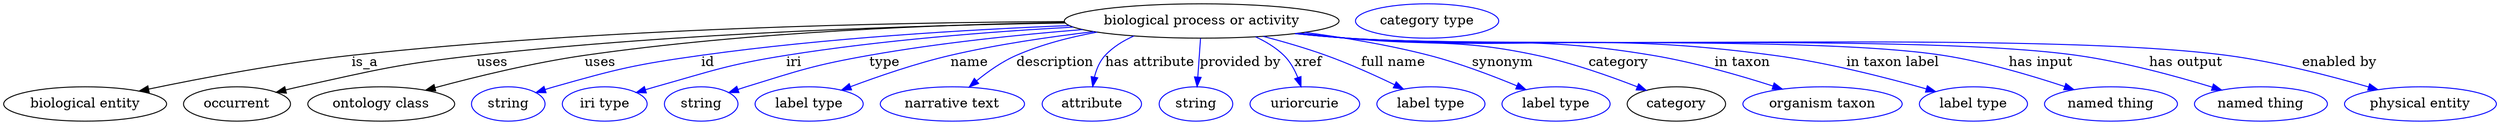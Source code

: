 digraph {
	graph [bb="0,0,2607.4,123"];
	node [label="\N"];
	"biological process or activity"	[height=0.5,
		label="biological process or activity",
		pos="1252.1,105",
		width=3.9899];
	"biological entity"	[height=0.5,
		pos="85.142,18",
		width=2.3651];
	"biological process or activity" -> "biological entity"	[label=is_a,
		lp="378.14,61.5",
		pos="e,141.72,31.52 1108.3,104.38 932.28,103.45 625.48,97.323 364.14,69 290.88,61.06 207.85,45.298 151.56,33.584"];
	occurrent	[height=0.5,
		pos="244.14,18",
		width=1.5526];
	"biological process or activity" -> occurrent	[label=uses,
		lp="511.64,61.5",
		pos="e,285.28,30.292 1109.4,102.9 956.89,100.43 708.27,92.733 495.14,69 411.7,59.708 391.15,53.97 309.14,36 304.54,34.992 299.78,33.879 \
295.01,32.72"];
	"ontology class"	[height=0.5,
		pos="395.14,18",
		width=2.1304];
	"biological process or activity" -> "ontology class"	[label=uses,
		lp="625.64,61.5",
		pos="e,441.87,32.414 1109.1,103.37 978.29,101.1 779.86,93.397 609.14,69 555.01,61.263 494.4,46.515 451.55,35.033"];
	id	[color=blue,
		height=0.5,
		label=string,
		pos="528.14,18",
		width=1.0652];
	"biological process or activity" -> id	[color=blue,
		label=id,
		lp="740.14,61.5",
		pos="e,557.13,29.966 1114.2,99.947 1009.3,95.597 861.63,86.747 733.14,69 662.51,59.244 644.79,55.278 576.14,36 573.04,35.128 569.84,34.158 \
566.64,33.138",
		style=solid];
	iri	[color=blue,
		height=0.5,
		label="iri type",
		pos="629.14,18",
		width=1.2277];
	"biological process or activity" -> iri	[color=blue,
		label=iri,
		lp="827.14,61.5",
		pos="e,662.69,29.97 1117.9,98.602 1032,93.808 918.55,84.976 819.14,69 767.98,60.777 710.63,44.705 672.45,32.996",
		style=solid];
	type	[color=blue,
		height=0.5,
		label=string,
		pos="730.14,18",
		width=1.0652];
	"biological process or activity" -> type	[color=blue,
		label=type,
		lp="921.14,61.5",
		pos="e,759.08,29.953 1127.4,96.026 1061.1,90.626 978.31,82.044 905.14,69 847.31,58.689 833.27,53.344 777.14,36 774.38,35.147 771.55,34.229 \
768.7,33.277",
		style=solid];
	name	[color=blue,
		height=0.5,
		label="label type",
		pos="843.14,18",
		width=1.5707];
	"biological process or activity" -> name	[color=blue,
		label=name,
		lp="1009.1,61.5",
		pos="e,876.51,32.545 1139,93.896 1092.2,88.443 1037.7,80.422 989.14,69 953.64,60.646 914.62,47.041 885.86,36.13",
		style=solid];
	description	[color=blue,
		height=0.5,
		label="narrative text",
		pos="993.14,18",
		width=2.0943];
	"biological process or activity" -> description	[color=blue,
		label=description,
		lp="1098.6,61.5",
		pos="e,1010.1,35.762 1141.7,93.417 1113.6,88.232 1084.1,80.507 1058.1,69 1043.6,62.549 1029.3,52.19 1017.9,42.57",
		style=solid];
	"has attribute"	[color=blue,
		height=0.5,
		label=attribute,
		pos="1138.1,18",
		width=1.4443];
	"biological process or activity" -> "has attribute"	[color=blue,
		label="has attribute",
		lp="1198.1,61.5",
		pos="e,1138.6,36.228 1180.8,89.306 1169.7,84.376 1159.3,77.792 1151.1,69 1145.4,62.793 1142.1,54.382 1140.3,46.23",
		style=solid];
	"provided by"	[color=blue,
		height=0.5,
		label=string,
		pos="1246.1,18",
		width=1.0652];
	"biological process or activity" -> "provided by"	[color=blue,
		label="provided by",
		lp="1292.6,61.5",
		pos="e,1247.4,36.175 1250.9,86.799 1250.1,75.163 1249,59.548 1248.1,46.237",
		style=solid];
	xref	[color=blue,
		height=0.5,
		label=uriorcurie,
		pos="1360.1,18",
		width=1.5887];
	"biological process or activity" -> xref	[color=blue,
		label=xref,
		lp="1363.6,61.5",
		pos="e,1356.1,36.207 1308.7,88.288 1319.4,83.4 1329.8,77.091 1338.1,69 1344.7,62.632 1349.4,53.979 1352.8,45.661",
		style=solid];
	"full name"	[color=blue,
		height=0.5,
		label="label type",
		pos="1492.1,18",
		width=1.5707];
	"biological process or activity" -> "full name"	[color=blue,
		label="full name",
		lp="1452.6,61.5",
		pos="e,1463.3,33.699 1316.6,88.875 1337.7,83.331 1361.1,76.545 1382.1,69 1406.6,60.207 1433.2,48.2 1454.1,38.157",
		style=solid];
	synonym	[color=blue,
		height=0.5,
		label="label type",
		pos="1623.1,18",
		width=1.5707];
	"biological process or activity" -> synonym	[color=blue,
		label=synonym,
		lp="1567.1,61.5",
		pos="e,1591.5,33.085 1360,93.086 1401.2,87.64 1448.2,79.838 1490.1,69 1521.7,60.848 1556.1,47.793 1582,37.067",
		style=solid];
	category	[height=0.5,
		pos="1749.1,18",
		width=1.4263];
	"biological process or activity" -> category	[color=blue,
		label=category,
		lp="1688.6,61.5",
		pos="e,1717.6,32.276 1354.3,92.273 1371,90.448 1388,88.63 1404.1,87 1492.5,78.064 1516.3,87.519 1603.1,69 1639.5,61.245 1679.4,47.199 \
1708.2,35.965",
		style=solid];
	"in taxon"	[color=blue,
		height=0.5,
		label="organism taxon",
		pos="1902.1,18",
		width=2.3109];
	"biological process or activity" -> "in taxon"	[color=blue,
		label="in taxon",
		lp="1818.1,61.5",
		pos="e,1859.9,33.668 1352.2,92.013 1369.5,90.168 1387.3,88.411 1404.1,87 1546.1,75.079 1583.6,92.4 1724.1,69 1767.4,61.795 1815.2,48.035 \
1850.4,36.771",
		style=solid];
	"in taxon label"	[color=blue,
		height=0.5,
		label="label type",
		pos="2060.1,18",
		width=1.5707];
	"biological process or activity" -> "in taxon label"	[color=blue,
		label="in taxon label",
		lp="1975.6,61.5",
		pos="e,2020.5,31.019 1351,91.914 1368.7,90.047 1386.9,88.307 1404.1,87 1602.4,71.941 1654.1,95.469 1851.1,69 1906.6,61.551 1968.8,45.669 \
2010.8,33.792",
		style=solid];
	"has input"	[color=blue,
		height=0.5,
		label="named thing",
		pos="2204.1,18",
		width=1.9318];
	"biological process or activity" -> "has input"	[color=blue,
		label="has input",
		lp="2130.6,61.5",
		pos="e,2165.3,33.058 1350.2,91.836 1368.1,89.952 1386.7,88.228 1404.1,87 1542.5,77.282 1891,90.117 2028.1,69 2072.2,62.216 2120.8,47.848 \
2155.8,36.248",
		style=solid];
	"has output"	[color=blue,
		height=0.5,
		label="named thing",
		pos="2361.1,18",
		width=1.9318];
	"biological process or activity" -> "has output"	[color=blue,
		label="has output",
		lp="2282.6,61.5",
		pos="e,2319.9,32.631 1350.1,91.76 1368.1,89.884 1386.7,88.181 1404.1,87 1573.6,75.551 1999.9,92.45 2168.1,69 2217.1,62.178 2271.4,47.418 \
2310,35.694",
		style=solid];
	"enabled by"	[color=blue,
		height=0.5,
		label="physical entity",
		pos="2528.1,18",
		width=2.2026];
	"biological process or activity" -> "enabled by"	[color=blue,
		label="enabled by",
		lp="2443.6,61.5",
		pos="e,2483.5,33.023 1349.7,91.744 1367.8,89.857 1386.5,88.155 1404.1,87 1608.4,73.609 2122.2,95.642 2325.1,69 2376.3,62.279 2433.3,47.586 \
2473.9,35.857",
		style=solid];
	"named thing_category"	[color=blue,
		height=0.5,
		label="category type",
		pos="1488.1,105",
		width=2.0762];
}
